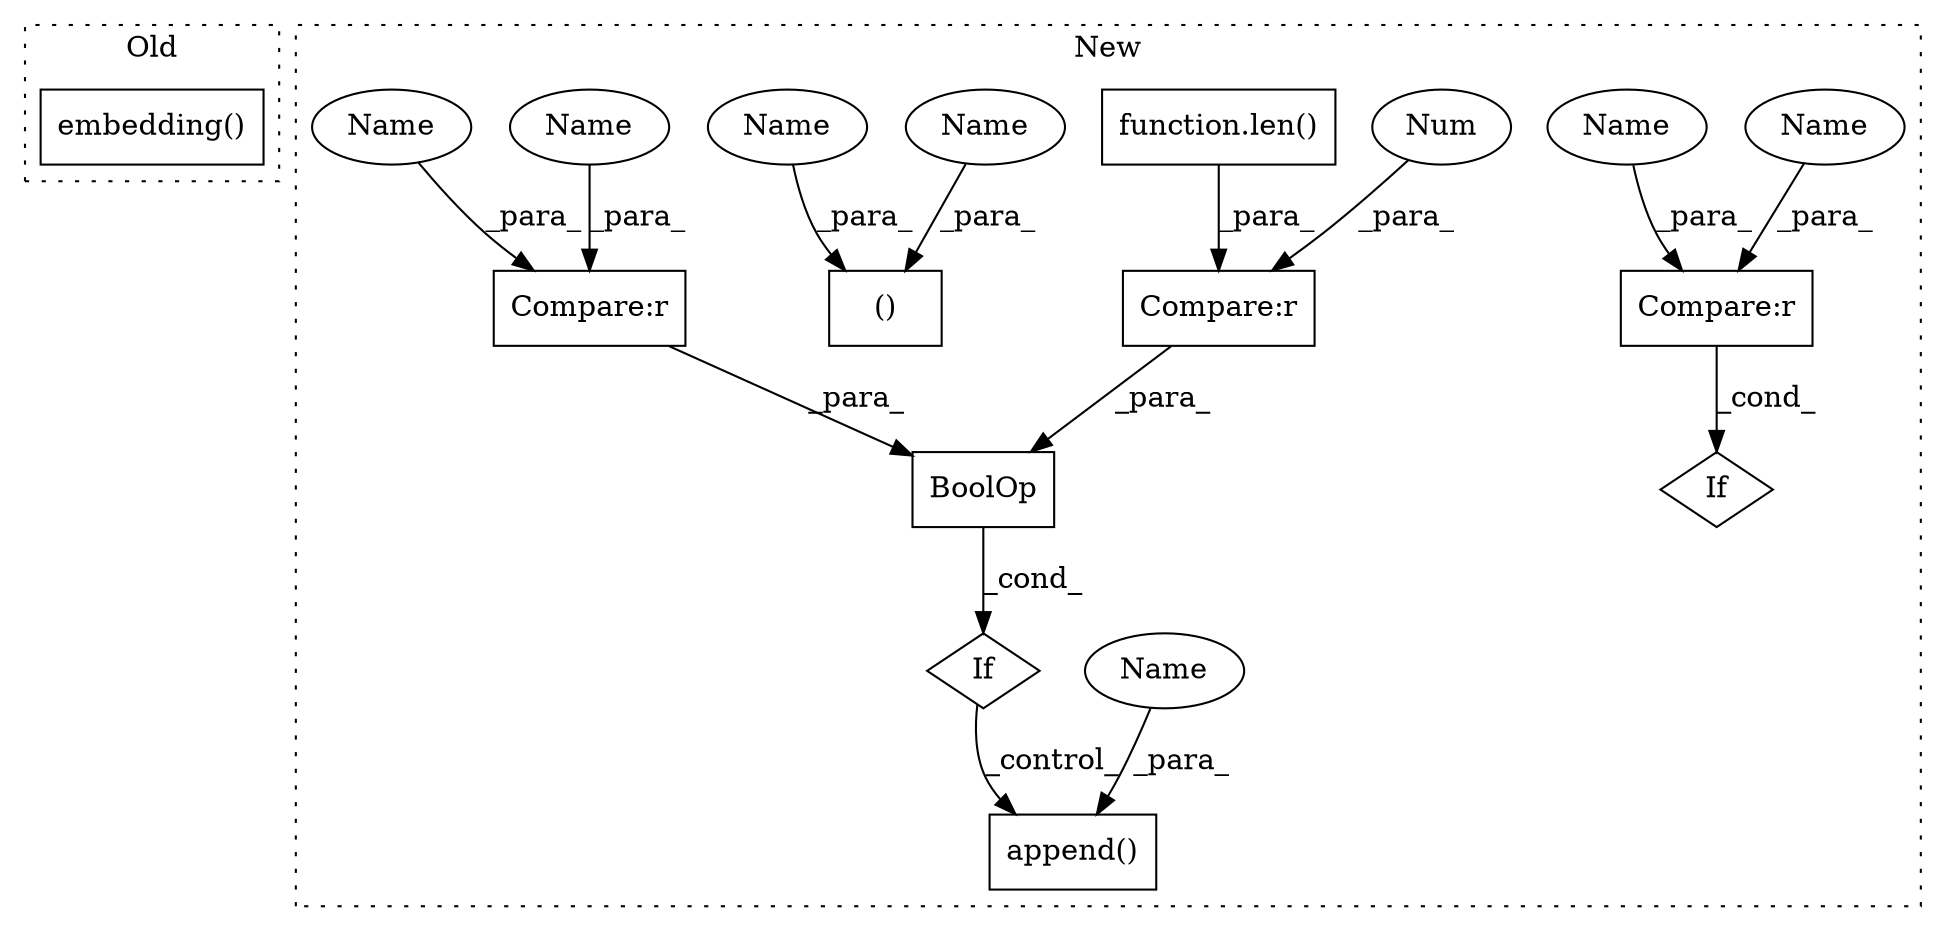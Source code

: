 digraph G {
subgraph cluster0 {
1 [label="embedding()" a="75" s="2670,2686" l="15,1" shape="box"];
label = "Old";
style="dotted";
}
subgraph cluster1 {
2 [label="BoolOp" a="72" s="1929" l="63" shape="box"];
3 [label="Compare:r" a="40" s="1929" l="27" shape="box"];
4 [label="append()" a="75" s="2006,2030" l="9,1" shape="box"];
5 [label="If" a="96" s="1926" l="3" shape="diamond"];
6 [label="()" a="54" s="1766" l="17" shape="box"];
7 [label="Compare:r" a="40" s="1961" l="31" shape="box"];
8 [label="Num" a="76" s="1991" l="1" shape="ellipse"];
9 [label="Compare:r" a="40" s="1849" l="28" shape="box"];
10 [label="If" a="96" s="1846" l="3" shape="diamond"];
11 [label="function.len()" a="75" s="1961,1986" l="4,1" shape="box"];
12 [label="Name" a="87" s="1849" l="16" shape="ellipse"];
13 [label="Name" a="87" s="1750" l="16" shape="ellipse"];
14 [label="Name" a="87" s="1952" l="4" shape="ellipse"];
15 [label="Name" a="87" s="1873" l="4" shape="ellipse"];
16 [label="Name" a="87" s="2015" l="15" shape="ellipse"];
17 [label="Name" a="87" s="1768" l="15" shape="ellipse"];
18 [label="Name" a="87" s="1929" l="15" shape="ellipse"];
label = "New";
style="dotted";
}
2 -> 5 [label="_cond_"];
3 -> 2 [label="_para_"];
5 -> 4 [label="_control_"];
7 -> 2 [label="_para_"];
8 -> 7 [label="_para_"];
9 -> 10 [label="_cond_"];
11 -> 7 [label="_para_"];
12 -> 9 [label="_para_"];
13 -> 6 [label="_para_"];
14 -> 3 [label="_para_"];
15 -> 9 [label="_para_"];
16 -> 4 [label="_para_"];
17 -> 6 [label="_para_"];
18 -> 3 [label="_para_"];
}
